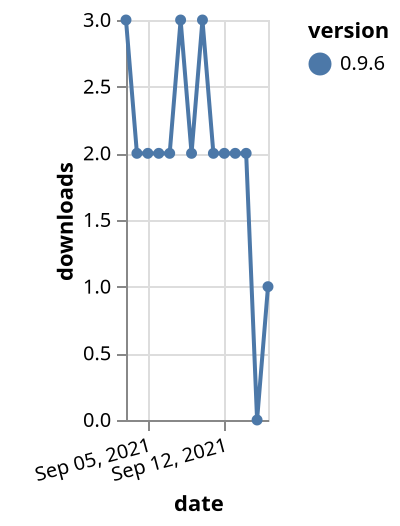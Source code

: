 {"$schema": "https://vega.github.io/schema/vega-lite/v5.json", "description": "A simple bar chart with embedded data.", "data": {"values": [{"date": "2021-09-03", "total": 2977, "delta": 3, "version": "0.9.6"}, {"date": "2021-09-04", "total": 2979, "delta": 2, "version": "0.9.6"}, {"date": "2021-09-05", "total": 2981, "delta": 2, "version": "0.9.6"}, {"date": "2021-09-06", "total": 2983, "delta": 2, "version": "0.9.6"}, {"date": "2021-09-07", "total": 2985, "delta": 2, "version": "0.9.6"}, {"date": "2021-09-08", "total": 2988, "delta": 3, "version": "0.9.6"}, {"date": "2021-09-09", "total": 2990, "delta": 2, "version": "0.9.6"}, {"date": "2021-09-10", "total": 2993, "delta": 3, "version": "0.9.6"}, {"date": "2021-09-11", "total": 2995, "delta": 2, "version": "0.9.6"}, {"date": "2021-09-12", "total": 2997, "delta": 2, "version": "0.9.6"}, {"date": "2021-09-13", "total": 2999, "delta": 2, "version": "0.9.6"}, {"date": "2021-09-14", "total": 3001, "delta": 2, "version": "0.9.6"}, {"date": "2021-09-15", "total": 3001, "delta": 0, "version": "0.9.6"}, {"date": "2021-09-16", "total": 3002, "delta": 1, "version": "0.9.6"}]}, "width": "container", "mark": {"type": "line", "point": {"filled": true}}, "encoding": {"x": {"field": "date", "type": "temporal", "timeUnit": "yearmonthdate", "title": "date", "axis": {"labelAngle": -15}}, "y": {"field": "delta", "type": "quantitative", "title": "downloads"}, "color": {"field": "version", "type": "nominal"}, "tooltip": {"field": "delta"}}}